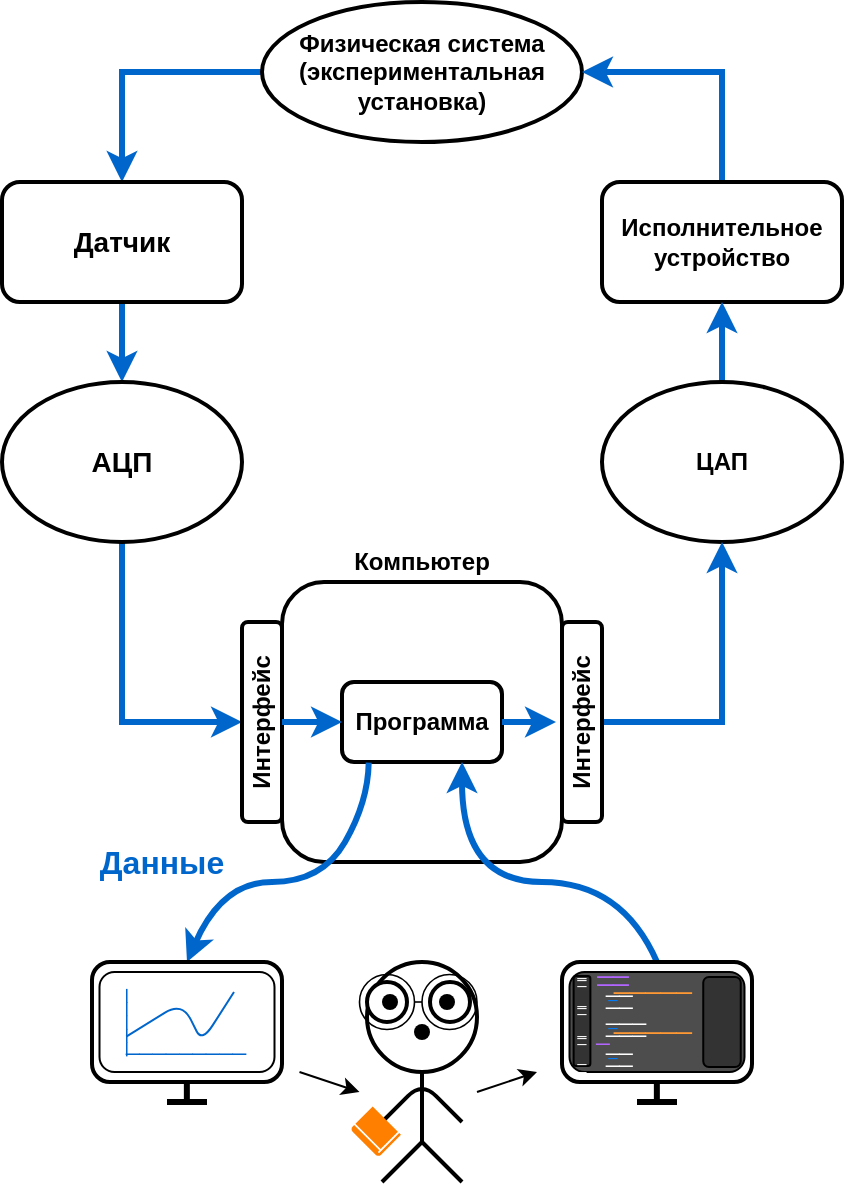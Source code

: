 <mxfile version="14.8.5" type="github">
  <diagram id="EwxfycUetT-gceh_vVq2" name="Page-1">
    <mxGraphModel dx="350" dy="475" grid="1" gridSize="10" guides="1" tooltips="1" connect="1" arrows="1" fold="1" page="1" pageScale="1" pageWidth="827" pageHeight="1169" math="0" shadow="0">
      <root>
        <mxCell id="0" />
        <mxCell id="1" parent="0" />
        <mxCell id="bHgDKf8H-_BEn4HjA2IT-7" value="" style="endArrow=none;html=1;fontColor=#000000;strokeWidth=3;" edge="1" parent="1">
          <mxGeometry width="50" height="50" relative="1" as="geometry">
            <mxPoint x="282.43" y="580" as="sourcePoint" />
            <mxPoint x="282.43" y="565" as="targetPoint" />
            <Array as="points">
              <mxPoint x="282.43" y="565" />
            </Array>
          </mxGeometry>
        </mxCell>
        <mxCell id="bHgDKf8H-_BEn4HjA2IT-6" value="" style="endArrow=none;html=1;fontColor=#000000;strokeWidth=3;" edge="1" parent="1">
          <mxGeometry width="50" height="50" relative="1" as="geometry">
            <mxPoint x="517.43" y="580" as="sourcePoint" />
            <mxPoint x="517.43" y="565" as="targetPoint" />
            <Array as="points">
              <mxPoint x="517.43" y="565" />
            </Array>
          </mxGeometry>
        </mxCell>
        <mxCell id="3XeuxPja4UC_niTlmCeu-13" style="edgeStyle=orthogonalEdgeStyle;rounded=0;orthogonalLoop=1;jettySize=auto;html=1;exitX=0;exitY=0.5;exitDx=0;exitDy=0;entryX=0.5;entryY=0;entryDx=0;entryDy=0;strokeWidth=3;strokeColor=#0066CC;" parent="1" source="3XeuxPja4UC_niTlmCeu-2" target="3XeuxPja4UC_niTlmCeu-3" edge="1">
          <mxGeometry relative="1" as="geometry" />
        </mxCell>
        <mxCell id="3XeuxPja4UC_niTlmCeu-2" value="Физическая система (экспериментальная установка)" style="ellipse;whiteSpace=wrap;html=1;fontStyle=1;strokeWidth=2;" parent="1" vertex="1">
          <mxGeometry x="320" y="30" width="160" height="70" as="geometry" />
        </mxCell>
        <mxCell id="3XeuxPja4UC_niTlmCeu-14" style="edgeStyle=orthogonalEdgeStyle;rounded=0;orthogonalLoop=1;jettySize=auto;html=1;exitX=0.5;exitY=1;exitDx=0;exitDy=0;entryX=0.5;entryY=0;entryDx=0;entryDy=0;strokeWidth=3;strokeColor=#0066CC;" parent="1" source="3XeuxPja4UC_niTlmCeu-3" target="3XeuxPja4UC_niTlmCeu-5" edge="1">
          <mxGeometry relative="1" as="geometry" />
        </mxCell>
        <mxCell id="3XeuxPja4UC_niTlmCeu-3" value="&lt;font style=&quot;font-size: 14px&quot;&gt;Датчик&lt;/font&gt;" style="rounded=1;whiteSpace=wrap;html=1;strokeWidth=2;fontStyle=1" parent="1" vertex="1">
          <mxGeometry x="190" y="120" width="120" height="60" as="geometry" />
        </mxCell>
        <mxCell id="3XeuxPja4UC_niTlmCeu-21" style="edgeStyle=orthogonalEdgeStyle;rounded=0;orthogonalLoop=1;jettySize=auto;html=1;exitX=0.5;exitY=0;exitDx=0;exitDy=0;entryX=1;entryY=0.5;entryDx=0;entryDy=0;fillColor=#f5f5f5;strokeColor=#0066CC;strokeWidth=3;" parent="1" source="3XeuxPja4UC_niTlmCeu-4" target="3XeuxPja4UC_niTlmCeu-2" edge="1">
          <mxGeometry relative="1" as="geometry" />
        </mxCell>
        <mxCell id="3XeuxPja4UC_niTlmCeu-4" value="Исполнительное устройство" style="rounded=1;whiteSpace=wrap;html=1;fillColor=#FFFFFF;strokeWidth=2;fontStyle=1" parent="1" vertex="1">
          <mxGeometry x="490" y="120" width="120" height="60" as="geometry" />
        </mxCell>
        <mxCell id="3XeuxPja4UC_niTlmCeu-15" style="edgeStyle=orthogonalEdgeStyle;rounded=0;orthogonalLoop=1;jettySize=auto;html=1;exitX=0.5;exitY=1;exitDx=0;exitDy=0;entryX=0;entryY=0.5;entryDx=0;entryDy=0;strokeWidth=3;strokeColor=#0066CC;" parent="1" source="3XeuxPja4UC_niTlmCeu-5" target="3XeuxPja4UC_niTlmCeu-10" edge="1">
          <mxGeometry relative="1" as="geometry" />
        </mxCell>
        <mxCell id="3XeuxPja4UC_niTlmCeu-5" value="&lt;font style=&quot;font-size: 14px&quot;&gt;АЦП&lt;/font&gt;" style="ellipse;whiteSpace=wrap;html=1;fontStyle=1;strokeWidth=2;" parent="1" vertex="1">
          <mxGeometry x="190" y="220" width="120" height="80" as="geometry" />
        </mxCell>
        <mxCell id="3XeuxPja4UC_niTlmCeu-20" style="edgeStyle=orthogonalEdgeStyle;rounded=0;orthogonalLoop=1;jettySize=auto;html=1;exitX=0.5;exitY=0;exitDx=0;exitDy=0;entryX=0.5;entryY=1;entryDx=0;entryDy=0;fillColor=#f5f5f5;strokeColor=#0066CC;strokeWidth=3;" parent="1" source="3XeuxPja4UC_niTlmCeu-6" target="3XeuxPja4UC_niTlmCeu-4" edge="1">
          <mxGeometry relative="1" as="geometry" />
        </mxCell>
        <mxCell id="3XeuxPja4UC_niTlmCeu-6" value="ЦАП" style="ellipse;whiteSpace=wrap;html=1;strokeWidth=2;fontStyle=1;fillColor=#FFFFFF;" parent="1" vertex="1">
          <mxGeometry x="490" y="220" width="120" height="80" as="geometry" />
        </mxCell>
        <mxCell id="3XeuxPja4UC_niTlmCeu-7" value="&lt;p&gt;&lt;br&gt;&lt;/p&gt;" style="rounded=1;whiteSpace=wrap;html=1;strokeWidth=2;fontStyle=1;verticalAlign=middle;" parent="1" vertex="1">
          <mxGeometry x="330" y="320" width="140" height="140" as="geometry" />
        </mxCell>
        <mxCell id="3XeuxPja4UC_niTlmCeu-9" value="Программа" style="rounded=1;whiteSpace=wrap;html=1;fontStyle=1;strokeWidth=2;" parent="1" vertex="1">
          <mxGeometry x="360" y="370" width="80" height="40" as="geometry" />
        </mxCell>
        <mxCell id="3XeuxPja4UC_niTlmCeu-10" value="Интерфейс" style="rounded=1;whiteSpace=wrap;html=1;horizontal=0;strokeWidth=2;fontStyle=1" parent="1" vertex="1">
          <mxGeometry x="310" y="340" width="20" height="100" as="geometry" />
        </mxCell>
        <mxCell id="3XeuxPja4UC_niTlmCeu-19" style="edgeStyle=orthogonalEdgeStyle;rounded=0;orthogonalLoop=1;jettySize=auto;html=1;exitX=1;exitY=0.5;exitDx=0;exitDy=0;entryX=0.5;entryY=1;entryDx=0;entryDy=0;fillColor=#f5f5f5;strokeColor=#0066CC;strokeWidth=3;" parent="1" source="3XeuxPja4UC_niTlmCeu-11" target="3XeuxPja4UC_niTlmCeu-6" edge="1">
          <mxGeometry relative="1" as="geometry" />
        </mxCell>
        <mxCell id="3XeuxPja4UC_niTlmCeu-11" value="Интерфейс" style="rounded=1;whiteSpace=wrap;html=1;horizontal=0;verticalAlign=middle;strokeWidth=2;fillColor=#FFFFFF;fontStyle=1" parent="1" vertex="1">
          <mxGeometry x="470" y="340" width="20" height="100" as="geometry" />
        </mxCell>
        <mxCell id="3XeuxPja4UC_niTlmCeu-22" value="" style="endArrow=classic;html=1;strokeColor=#0066CC;strokeWidth=3;exitX=1;exitY=0.5;exitDx=0;exitDy=0;entryX=0;entryY=0.5;entryDx=0;entryDy=0;" parent="1" source="3XeuxPja4UC_niTlmCeu-10" target="3XeuxPja4UC_niTlmCeu-9" edge="1">
          <mxGeometry width="50" height="50" relative="1" as="geometry">
            <mxPoint x="390" y="210" as="sourcePoint" />
            <mxPoint x="440" y="160" as="targetPoint" />
          </mxGeometry>
        </mxCell>
        <mxCell id="3XeuxPja4UC_niTlmCeu-23" value="" style="endArrow=classic;html=1;strokeWidth=3;exitX=1;exitY=0.5;exitDx=0;exitDy=0;fillColor=#f5f5f5;strokeColor=#0066CC;" parent="1" source="3XeuxPja4UC_niTlmCeu-9" edge="1">
          <mxGeometry width="50" height="50" relative="1" as="geometry">
            <mxPoint x="450" y="350" as="sourcePoint" />
            <mxPoint x="467" y="390" as="targetPoint" />
          </mxGeometry>
        </mxCell>
        <mxCell id="3XeuxPja4UC_niTlmCeu-26" value="" style="ellipse;whiteSpace=wrap;html=1;aspect=fixed;strokeWidth=2;verticalAlign=middle;" parent="1" vertex="1">
          <mxGeometry x="372.5" y="510" width="55" height="55" as="geometry" />
        </mxCell>
        <mxCell id="3XeuxPja4UC_niTlmCeu-30" value="" style="endArrow=none;html=1;strokeWidth=2;exitX=0.5;exitY=1;exitDx=0;exitDy=0;" parent="1" source="3XeuxPja4UC_niTlmCeu-26" edge="1">
          <mxGeometry width="50" height="50" relative="1" as="geometry">
            <mxPoint x="580" y="590" as="sourcePoint" />
            <mxPoint x="400" y="600" as="targetPoint" />
          </mxGeometry>
        </mxCell>
        <mxCell id="3XeuxPja4UC_niTlmCeu-31" value="" style="endArrow=none;html=1;strokeWidth=2;" parent="1" edge="1">
          <mxGeometry width="50" height="50" relative="1" as="geometry">
            <mxPoint x="380" y="590" as="sourcePoint" />
            <mxPoint x="420" y="590" as="targetPoint" />
            <Array as="points">
              <mxPoint x="400" y="570" />
            </Array>
          </mxGeometry>
        </mxCell>
        <mxCell id="3XeuxPja4UC_niTlmCeu-33" value="" style="endArrow=none;html=1;strokeWidth=2;" parent="1" edge="1">
          <mxGeometry width="50" height="50" relative="1" as="geometry">
            <mxPoint x="380" y="620" as="sourcePoint" />
            <mxPoint x="400" y="600" as="targetPoint" />
          </mxGeometry>
        </mxCell>
        <mxCell id="3XeuxPja4UC_niTlmCeu-34" value="" style="endArrow=none;html=1;strokeWidth=2;" parent="1" edge="1">
          <mxGeometry width="50" height="50" relative="1" as="geometry">
            <mxPoint x="420" y="620" as="sourcePoint" />
            <mxPoint x="400" y="600" as="targetPoint" />
          </mxGeometry>
        </mxCell>
        <mxCell id="3XeuxPja4UC_niTlmCeu-35" value="" style="ellipse;whiteSpace=wrap;html=1;aspect=fixed;strokeWidth=2;verticalAlign=middle;" parent="1" vertex="1">
          <mxGeometry x="404" y="520" width="20" height="20" as="geometry" />
        </mxCell>
        <mxCell id="3XeuxPja4UC_niTlmCeu-38" value="" style="ellipse;whiteSpace=wrap;html=1;aspect=fixed;strokeWidth=2;verticalAlign=middle;" parent="1" vertex="1">
          <mxGeometry x="372.5" y="520" width="20" height="20" as="geometry" />
        </mxCell>
        <mxCell id="3XeuxPja4UC_niTlmCeu-42" value="" style="shape=waypoint;sketch=0;fillStyle=solid;size=6;pointerEvents=1;points=[];fillColor=none;resizable=0;rotatable=0;perimeter=centerPerimeter;snapToPoint=1;strokeWidth=2;verticalAlign=middle;" parent="1" vertex="1">
          <mxGeometry x="392.5" y="510" width="40" height="40" as="geometry" />
        </mxCell>
        <mxCell id="3XeuxPja4UC_niTlmCeu-43" value="" style="shape=waypoint;sketch=0;fillStyle=solid;size=6;pointerEvents=1;points=[];fillColor=none;resizable=0;rotatable=0;perimeter=centerPerimeter;snapToPoint=1;strokeWidth=2;verticalAlign=middle;" parent="1" vertex="1">
          <mxGeometry x="380" y="525" width="40" height="40" as="geometry" />
        </mxCell>
        <mxCell id="3XeuxPja4UC_niTlmCeu-46" value="" style="curved=1;endArrow=classic;html=1;strokeWidth=3;exitX=0.167;exitY=1.008;exitDx=0;exitDy=0;exitPerimeter=0;strokeColor=#0066CC;entryX=0.5;entryY=0;entryDx=0;entryDy=0;" parent="1" source="3XeuxPja4UC_niTlmCeu-9" edge="1" target="bHgDKf8H-_BEn4HjA2IT-2">
          <mxGeometry width="50" height="50" relative="1" as="geometry">
            <mxPoint x="355" y="492.5" as="sourcePoint" />
            <mxPoint x="365" y="540" as="targetPoint" />
            <Array as="points">
              <mxPoint x="373" y="430" />
              <mxPoint x="350" y="470" />
              <mxPoint x="300" y="470" />
            </Array>
          </mxGeometry>
        </mxCell>
        <mxCell id="3XeuxPja4UC_niTlmCeu-50" value="" style="curved=1;endArrow=classic;html=1;strokeWidth=3;entryX=0.75;entryY=1;entryDx=0;entryDy=0;entryPerimeter=0;strokeColor=#0066CC;exitX=0.5;exitY=0;exitDx=0;exitDy=0;" parent="1" target="3XeuxPja4UC_niTlmCeu-9" edge="1" source="bHgDKf8H-_BEn4HjA2IT-3">
          <mxGeometry width="50" height="50" relative="1" as="geometry">
            <mxPoint x="434" y="540" as="sourcePoint" />
            <mxPoint x="455.03" y="380.0" as="targetPoint" />
            <Array as="points">
              <mxPoint x="500" y="470" />
              <mxPoint x="420" y="470" />
            </Array>
          </mxGeometry>
        </mxCell>
        <mxCell id="3XeuxPja4UC_niTlmCeu-41" value="" style="shape=waypoint;sketch=0;fillStyle=solid;size=6;pointerEvents=1;points=[];fillColor=none;resizable=0;rotatable=0;perimeter=centerPerimeter;snapToPoint=1;strokeWidth=2;verticalAlign=middle;" parent="1" vertex="1">
          <mxGeometry x="364" y="510" width="40" height="40" as="geometry" />
        </mxCell>
        <mxCell id="3XeuxPja4UC_niTlmCeu-52" value="" style="ellipse;whiteSpace=wrap;html=1;aspect=fixed;strokeWidth=0.8;verticalAlign=middle;fillColor=none;" parent="1" vertex="1">
          <mxGeometry x="368.75" y="516.25" width="27.5" height="27.5" as="geometry" />
        </mxCell>
        <mxCell id="3XeuxPja4UC_niTlmCeu-53" value="" style="ellipse;whiteSpace=wrap;html=1;aspect=fixed;strokeWidth=0.8;verticalAlign=middle;fillColor=none;" parent="1" vertex="1">
          <mxGeometry x="400" y="516.25" width="27.5" height="27.5" as="geometry" />
        </mxCell>
        <mxCell id="3XeuxPja4UC_niTlmCeu-57" value="" style="endArrow=none;html=1;strokeWidth=0.8;entryX=0;entryY=0.5;entryDx=0;entryDy=0;exitX=1;exitY=0.5;exitDx=0;exitDy=0;" parent="1" source="3XeuxPja4UC_niTlmCeu-52" target="3XeuxPja4UC_niTlmCeu-53" edge="1">
          <mxGeometry width="50" height="50" relative="1" as="geometry">
            <mxPoint x="400" y="570" as="sourcePoint" />
            <mxPoint x="450" y="520" as="targetPoint" />
          </mxGeometry>
        </mxCell>
        <mxCell id="3XeuxPja4UC_niTlmCeu-58" value="" style="endArrow=none;html=1;strokeColor=#000000;strokeWidth=0.5;exitX=0;exitY=0;exitDx=0;exitDy=0;entryX=0;entryY=0;entryDx=0;entryDy=0;" parent="1" source="3XeuxPja4UC_niTlmCeu-52" target="3XeuxPja4UC_niTlmCeu-52" edge="1">
          <mxGeometry width="50" height="50" relative="1" as="geometry">
            <mxPoint x="400" y="570" as="sourcePoint" />
            <mxPoint x="450" y="520" as="targetPoint" />
          </mxGeometry>
        </mxCell>
        <mxCell id="3XeuxPja4UC_niTlmCeu-61" value="" style="pointerEvents=1;shadow=0;dashed=0;html=1;strokeColor=none;labelPosition=center;verticalLabelPosition=bottom;verticalAlign=top;outlineConnect=0;align=center;shape=mxgraph.office.concepts.book_journal;rotation=-45;fillColor=#FF8000;" parent="1" vertex="1">
          <mxGeometry x="368.75" y="585" width="16" height="20" as="geometry" />
        </mxCell>
        <mxCell id="3XeuxPja4UC_niTlmCeu-71" value="Данные" style="text;html=1;strokeColor=none;fillColor=none;align=center;verticalAlign=middle;whiteSpace=wrap;rounded=0;fontColor=#0066CC;fontStyle=1;fontSize=16;horizontal=1;" parent="1" vertex="1">
          <mxGeometry x="250" y="450" width="40" height="20" as="geometry" />
        </mxCell>
        <mxCell id="bHgDKf8H-_BEn4HjA2IT-2" value="" style="rounded=1;whiteSpace=wrap;html=1;fontColor=#000000;strokeColor=#000000;strokeWidth=2;fillColor=#FFFFFF;" vertex="1" parent="1">
          <mxGeometry x="235" y="510" width="95" height="60" as="geometry" />
        </mxCell>
        <mxCell id="bHgDKf8H-_BEn4HjA2IT-3" value="" style="rounded=1;whiteSpace=wrap;html=1;fontColor=#000000;strokeColor=#000000;strokeWidth=2;fillColor=#FFFFFF;" vertex="1" parent="1">
          <mxGeometry x="470" y="510" width="95" height="60" as="geometry" />
        </mxCell>
        <mxCell id="bHgDKf8H-_BEn4HjA2IT-4" value="" style="rounded=1;whiteSpace=wrap;html=1;fontColor=#000000;strokeColor=#000000;strokeWidth=1;fillColor=#FFFFFF;" vertex="1" parent="1">
          <mxGeometry x="238.75" y="515" width="87.5" height="50" as="geometry" />
        </mxCell>
        <mxCell id="bHgDKf8H-_BEn4HjA2IT-5" value="" style="rounded=1;whiteSpace=wrap;html=1;fontColor=#000000;strokeWidth=1;fillColor=#4D4D4D;" vertex="1" parent="1">
          <mxGeometry x="473.75" y="515" width="87.5" height="50" as="geometry" />
        </mxCell>
        <mxCell id="bHgDKf8H-_BEn4HjA2IT-8" value="" style="endArrow=none;html=1;fontColor=#000000;strokeColor=#000000;strokeWidth=3;" edge="1" parent="1">
          <mxGeometry width="50" height="50" relative="1" as="geometry">
            <mxPoint x="272.5" y="580" as="sourcePoint" />
            <mxPoint x="292.5" y="580" as="targetPoint" />
          </mxGeometry>
        </mxCell>
        <mxCell id="bHgDKf8H-_BEn4HjA2IT-9" value="" style="endArrow=none;html=1;fontColor=#000000;strokeColor=#000000;strokeWidth=3;" edge="1" parent="1">
          <mxGeometry width="50" height="50" relative="1" as="geometry">
            <mxPoint x="507.5" y="580" as="sourcePoint" />
            <mxPoint x="527.5" y="580" as="targetPoint" />
          </mxGeometry>
        </mxCell>
        <mxCell id="bHgDKf8H-_BEn4HjA2IT-10" value="&lt;font color=&quot;#0066cc&quot;&gt;_________&lt;/font&gt;" style="text;html=1;strokeColor=none;fillColor=none;align=left;verticalAlign=middle;whiteSpace=wrap;rounded=0;fontColor=#000000;" vertex="1" parent="1">
          <mxGeometry x="250" y="540" width="40" height="20" as="geometry" />
        </mxCell>
        <mxCell id="bHgDKf8H-_BEn4HjA2IT-11" value="&lt;font color=&quot;#0066cc&quot;&gt;_____&lt;/font&gt;" style="text;html=1;strokeColor=none;fillColor=none;align=right;verticalAlign=middle;whiteSpace=wrap;rounded=0;fontColor=#000000;rotation=90;" vertex="1" parent="1">
          <mxGeometry x="235" y="530" width="47.5" height="10" as="geometry" />
        </mxCell>
        <mxCell id="bHgDKf8H-_BEn4HjA2IT-12" value="" style="endArrow=none;html=1;fontColor=#000000;strokeWidth=1;strokeColor=#0066CC;exitX=0.76;exitY=1.162;exitDx=0;exitDy=0;exitPerimeter=0;" edge="1" parent="1" source="bHgDKf8H-_BEn4HjA2IT-11">
          <mxGeometry width="50" height="50" relative="1" as="geometry">
            <mxPoint x="259" y="545" as="sourcePoint" />
            <mxPoint x="306" y="525" as="targetPoint" />
            <Array as="points">
              <mxPoint x="280" y="530" />
              <mxPoint x="290" y="550" />
            </Array>
          </mxGeometry>
        </mxCell>
        <mxCell id="bHgDKf8H-_BEn4HjA2IT-14" value="Компьютер" style="text;html=1;strokeColor=none;fillColor=none;align=center;verticalAlign=middle;whiteSpace=wrap;rounded=0;fontColor=#000000;fontStyle=1" vertex="1" parent="1">
          <mxGeometry x="380" y="300" width="40" height="20" as="geometry" />
        </mxCell>
        <mxCell id="bHgDKf8H-_BEn4HjA2IT-15" value="" style="endArrow=classic;html=1;strokeWidth=1;" edge="1" parent="1">
          <mxGeometry width="50" height="50" relative="1" as="geometry">
            <mxPoint x="338.75" y="565" as="sourcePoint" />
            <mxPoint x="368.75" y="575" as="targetPoint" />
          </mxGeometry>
        </mxCell>
        <mxCell id="bHgDKf8H-_BEn4HjA2IT-16" value="" style="endArrow=classic;html=1;strokeWidth=1;" edge="1" parent="1">
          <mxGeometry width="50" height="50" relative="1" as="geometry">
            <mxPoint x="427.5" y="575" as="sourcePoint" />
            <mxPoint x="457.5" y="565" as="targetPoint" />
          </mxGeometry>
        </mxCell>
        <mxCell id="bHgDKf8H-_BEn4HjA2IT-18" value="" style="rounded=1;whiteSpace=wrap;html=1;fontColor=#000000;strokeColor=#000000;strokeWidth=1;align=right;fillColor=#333333;rotation=90;" vertex="1" parent="1">
          <mxGeometry x="527.5" y="530.62" width="45" height="18.75" as="geometry" />
        </mxCell>
        <mxCell id="bHgDKf8H-_BEn4HjA2IT-19" value="" style="rounded=1;whiteSpace=wrap;html=1;fontColor=#000000;strokeColor=#000000;strokeWidth=1;align=right;fillColor=#333333;rotation=90;" vertex="1" parent="1">
          <mxGeometry x="457.5" y="535.36" width="45" height="8.39" as="geometry" />
        </mxCell>
        <mxCell id="bHgDKf8H-_BEn4HjA2IT-20" value="&lt;font color=&quot;#ffffff&quot; style=&quot;font-size: 8px&quot;&gt;_&lt;br&gt;_&lt;br&gt;_&lt;br&gt;_&lt;/font&gt;" style="text;html=1;strokeColor=none;fillColor=none;align=center;verticalAlign=middle;whiteSpace=wrap;rounded=0;fontColor=#000000;" vertex="1" parent="1">
          <mxGeometry x="460" y="523.75" width="40" height="20" as="geometry" />
        </mxCell>
        <mxCell id="bHgDKf8H-_BEn4HjA2IT-22" value="&lt;font color=&quot;#ffffff&quot; style=&quot;font-size: 8px&quot;&gt;_&lt;br&gt;_&lt;br&gt;_&lt;br&gt;&lt;br&gt;&lt;/font&gt;" style="text;html=1;strokeColor=none;fillColor=none;align=center;verticalAlign=middle;whiteSpace=wrap;rounded=0;fontColor=#000000;" vertex="1" parent="1">
          <mxGeometry x="460" y="525" width="40" height="20" as="geometry" />
        </mxCell>
        <mxCell id="bHgDKf8H-_BEn4HjA2IT-23" value="&lt;font color=&quot;#ffffff&quot; style=&quot;font-size: 8px&quot;&gt;_&lt;br&gt;_&lt;br&gt;_&lt;br&gt;_&lt;/font&gt;" style="text;html=1;strokeColor=none;fillColor=none;align=center;verticalAlign=middle;whiteSpace=wrap;rounded=0;fontColor=#000000;" vertex="1" parent="1">
          <mxGeometry x="460" y="527.5" width="40" height="20" as="geometry" />
        </mxCell>
        <mxCell id="bHgDKf8H-_BEn4HjA2IT-25" value="&lt;font style=&quot;font-size: 14px&quot; color=&quot;#b266ff&quot;&gt;__&lt;/font&gt;" style="text;html=1;align=center;verticalAlign=middle;resizable=0;points=[];autosize=1;strokeColor=none;fontColor=#000000;" vertex="1" parent="1">
          <mxGeometry x="480" y="500" width="30" height="20" as="geometry" />
        </mxCell>
        <mxCell id="bHgDKf8H-_BEn4HjA2IT-26" value="&lt;font style=&quot;font-size: 14px&quot; color=&quot;#b266ff&quot;&gt;__&lt;/font&gt;" style="text;html=1;align=center;verticalAlign=middle;resizable=0;points=[];autosize=1;strokeColor=none;fontColor=#000000;" vertex="1" parent="1">
          <mxGeometry x="480" y="503.75" width="30" height="20" as="geometry" />
        </mxCell>
        <mxCell id="bHgDKf8H-_BEn4HjA2IT-28" value="&lt;font color=&quot;#ff9933&quot; style=&quot;font-size: 14px&quot;&gt;_____&lt;/font&gt;" style="text;html=1;align=center;verticalAlign=middle;resizable=0;points=[];autosize=1;strokeColor=none;fontColor=#000000;" vertex="1" parent="1">
          <mxGeometry x="490" y="507.5" width="50" height="20" as="geometry" />
        </mxCell>
        <mxCell id="bHgDKf8H-_BEn4HjA2IT-29" value="&lt;font color=&quot;#ff9933&quot; style=&quot;font-size: 14px&quot;&gt;_____&lt;/font&gt;" style="text;html=1;align=center;verticalAlign=middle;resizable=0;points=[];autosize=1;strokeColor=none;fontColor=#000000;" vertex="1" parent="1">
          <mxGeometry x="490" y="527.5" width="50" height="20" as="geometry" />
        </mxCell>
        <mxCell id="bHgDKf8H-_BEn4HjA2IT-32" value="&lt;font color=&quot;#007fff&quot; style=&quot;font-size: 8px&quot;&gt;_&lt;br&gt;_&lt;br&gt;_&lt;/font&gt;" style="text;html=1;align=center;verticalAlign=middle;resizable=0;points=[];autosize=1;strokeColor=none;fontColor=#000000;" vertex="1" parent="1">
          <mxGeometry x="485" y="512.5" width="20" height="50" as="geometry" />
        </mxCell>
        <mxCell id="bHgDKf8H-_BEn4HjA2IT-33" value="&lt;font color=&quot;#ffffff&quot;&gt;__&lt;br&gt;___&lt;br&gt;&lt;/font&gt;&lt;div&gt;&lt;span&gt;&lt;font color=&quot;#ffffff&quot;&gt;__&lt;/font&gt;&lt;/span&gt;&lt;/div&gt;" style="text;html=1;align=left;verticalAlign=middle;resizable=0;points=[];autosize=1;strokeColor=none;fontColor=#000000;" vertex="1" parent="1">
          <mxGeometry x="490" y="510" width="40" height="50" as="geometry" />
        </mxCell>
        <mxCell id="bHgDKf8H-_BEn4HjA2IT-34" value="&lt;font color=&quot;#ffffff&quot;&gt;__&lt;br&gt;___&lt;br&gt;&lt;/font&gt;&lt;div&gt;&lt;span&gt;&lt;font color=&quot;#ffffff&quot;&gt;__&lt;/font&gt;&lt;/span&gt;&lt;/div&gt;" style="text;html=1;align=left;verticalAlign=middle;resizable=0;points=[];autosize=1;strokeColor=none;fontColor=#000000;" vertex="1" parent="1">
          <mxGeometry x="490" y="516.25" width="40" height="50" as="geometry" />
        </mxCell>
        <mxCell id="bHgDKf8H-_BEn4HjA2IT-35" value="&lt;font color=&quot;#b266ff&quot;&gt;_&lt;/font&gt;" style="text;html=1;align=center;verticalAlign=middle;resizable=0;points=[];autosize=1;strokeColor=none;fontColor=#000000;" vertex="1" parent="1">
          <mxGeometry x="480" y="535" width="20" height="20" as="geometry" />
        </mxCell>
      </root>
    </mxGraphModel>
  </diagram>
</mxfile>
